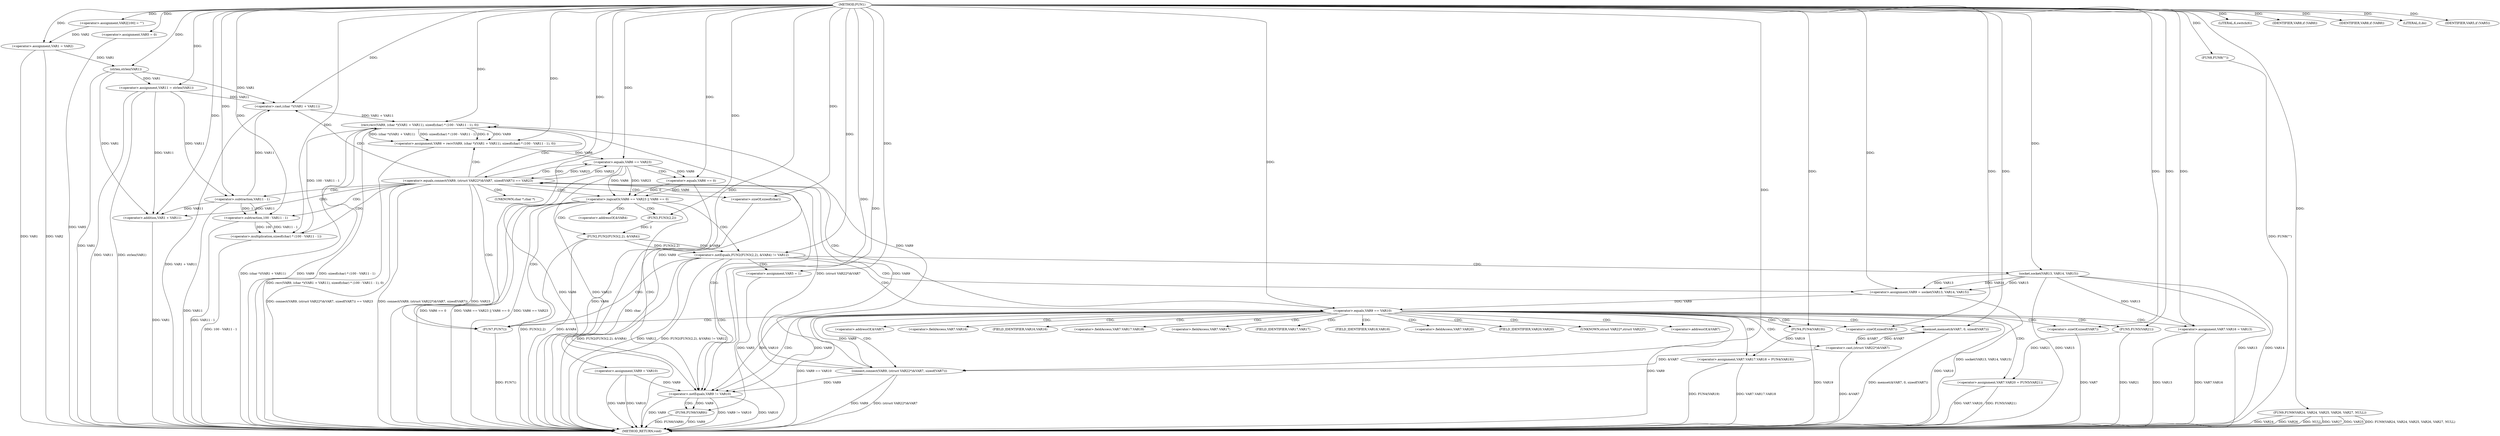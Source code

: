 digraph FUN1 {  
"1000100" [label = "(METHOD,FUN1)" ]
"1000256" [label = "(METHOD_RETURN,void)" ]
"1000104" [label = "(<operator>.assignment,VAR2[100] = \"\")" ]
"1000107" [label = "(<operator>.assignment,VAR1 = VAR2)" ]
"1000111" [label = "(LITERAL,6,switch(6))" ]
"1000117" [label = "(<operator>.assignment,VAR5 = 0)" ]
"1000124" [label = "(<operator>.assignment,VAR9 = VAR10)" ]
"1000128" [label = "(<operator>.assignment,VAR11 = strlen(VAR1))" ]
"1000130" [label = "(strlen,strlen(VAR1))" ]
"1000135" [label = "(<operator>.notEquals,FUN2(FUN3(2,2), &VAR4) != VAR12)" ]
"1000136" [label = "(FUN2,FUN2(FUN3(2,2), &VAR4))" ]
"1000137" [label = "(FUN3,FUN3(2,2))" ]
"1000145" [label = "(<operator>.assignment,VAR5 = 1)" ]
"1000148" [label = "(<operator>.assignment,VAR9 = socket(VAR13, VAR14, VAR15))" ]
"1000150" [label = "(socket,socket(VAR13, VAR14, VAR15))" ]
"1000155" [label = "(<operator>.equals,VAR9 == VAR10)" ]
"1000160" [label = "(memset,memset(&VAR7, 0, sizeof(VAR7)))" ]
"1000164" [label = "(<operator>.sizeOf,sizeof(VAR7))" ]
"1000166" [label = "(<operator>.assignment,VAR7.VAR16 = VAR13)" ]
"1000171" [label = "(<operator>.assignment,VAR7.VAR17.VAR18 = FUN4(VAR19))" ]
"1000177" [label = "(FUN4,FUN4(VAR19))" ]
"1000179" [label = "(<operator>.assignment,VAR7.VAR20 = FUN5(VAR21))" ]
"1000183" [label = "(FUN5,FUN5(VAR21))" ]
"1000186" [label = "(<operator>.equals,connect(VAR9, (struct VAR22*)&VAR7, sizeof(VAR7)) == VAR23)" ]
"1000187" [label = "(connect,connect(VAR9, (struct VAR22*)&VAR7, sizeof(VAR7)))" ]
"1000189" [label = "(<operator>.cast,(struct VAR22*)&VAR7)" ]
"1000193" [label = "(<operator>.sizeOf,sizeof(VAR7))" ]
"1000198" [label = "(<operator>.assignment,VAR6 = recv(VAR9, (char *)(VAR1 + VAR11), sizeof(char) * (100 - VAR11 - 1), 0))" ]
"1000200" [label = "(recv,recv(VAR9, (char *)(VAR1 + VAR11), sizeof(char) * (100 - VAR11 - 1), 0))" ]
"1000202" [label = "(<operator>.cast,(char *)(VAR1 + VAR11))" ]
"1000204" [label = "(<operator>.addition,VAR1 + VAR11)" ]
"1000207" [label = "(<operator>.multiplication,sizeof(char) * (100 - VAR11 - 1))" ]
"1000208" [label = "(<operator>.sizeOf,sizeof(char))" ]
"1000210" [label = "(<operator>.subtraction,100 - VAR11 - 1)" ]
"1000212" [label = "(<operator>.subtraction,VAR11 - 1)" ]
"1000217" [label = "(<operator>.logicalOr,VAR6 == VAR23 || VAR6 == 0)" ]
"1000218" [label = "(<operator>.equals,VAR6 == VAR23)" ]
"1000221" [label = "(<operator>.equals,VAR6 == 0)" ]
"1000227" [label = "(IDENTIFIER,VAR8,if (VAR8))" ]
"1000230" [label = "(IDENTIFIER,VAR8,if (VAR8))" ]
"1000232" [label = "(LITERAL,0,do)" ]
"1000234" [label = "(<operator>.notEquals,VAR9 != VAR10)" ]
"1000238" [label = "(FUN6,FUN6(VAR9))" ]
"1000241" [label = "(IDENTIFIER,VAR5,if (VAR5))" ]
"1000243" [label = "(FUN7,FUN7())" ]
"1000246" [label = "(FUN8,FUN8(\"\"))" ]
"1000249" [label = "(FUN9,FUN9(VAR24, VAR24, VAR25, VAR26, VAR27, NULL))" ]
"1000140" [label = "(<operator>.addressOf,&VAR4)" ]
"1000161" [label = "(<operator>.addressOf,&VAR7)" ]
"1000167" [label = "(<operator>.fieldAccess,VAR7.VAR16)" ]
"1000169" [label = "(FIELD_IDENTIFIER,VAR16,VAR16)" ]
"1000172" [label = "(<operator>.fieldAccess,VAR7.VAR17.VAR18)" ]
"1000173" [label = "(<operator>.fieldAccess,VAR7.VAR17)" ]
"1000175" [label = "(FIELD_IDENTIFIER,VAR17,VAR17)" ]
"1000176" [label = "(FIELD_IDENTIFIER,VAR18,VAR18)" ]
"1000180" [label = "(<operator>.fieldAccess,VAR7.VAR20)" ]
"1000182" [label = "(FIELD_IDENTIFIER,VAR20,VAR20)" ]
"1000190" [label = "(UNKNOWN,struct VAR22*,struct VAR22*)" ]
"1000191" [label = "(<operator>.addressOf,&VAR7)" ]
"1000203" [label = "(UNKNOWN,char *,char *)" ]
  "1000218" -> "1000256"  [ label = "DDG: VAR6"] 
  "1000117" -> "1000256"  [ label = "DDG: VAR5"] 
  "1000210" -> "1000256"  [ label = "DDG: VAR11 - 1"] 
  "1000204" -> "1000256"  [ label = "DDG: VAR1"] 
  "1000179" -> "1000256"  [ label = "DDG: FUN5(VAR21)"] 
  "1000187" -> "1000256"  [ label = "DDG: VAR9"] 
  "1000177" -> "1000256"  [ label = "DDG: VAR19"] 
  "1000128" -> "1000256"  [ label = "DDG: strlen(VAR1)"] 
  "1000186" -> "1000256"  [ label = "DDG: connect(VAR9, (struct VAR22*)&VAR7, sizeof(VAR7)) == VAR23"] 
  "1000124" -> "1000256"  [ label = "DDG: VAR10"] 
  "1000171" -> "1000256"  [ label = "DDG: VAR7.VAR17.VAR18"] 
  "1000186" -> "1000256"  [ label = "DDG: connect(VAR9, (struct VAR22*)&VAR7, sizeof(VAR7))"] 
  "1000135" -> "1000256"  [ label = "DDG: VAR12"] 
  "1000217" -> "1000256"  [ label = "DDG: VAR6 == 0"] 
  "1000249" -> "1000256"  [ label = "DDG: VAR24"] 
  "1000124" -> "1000256"  [ label = "DDG: VAR9"] 
  "1000193" -> "1000256"  [ label = "DDG: VAR7"] 
  "1000200" -> "1000256"  [ label = "DDG: VAR9"] 
  "1000107" -> "1000256"  [ label = "DDG: VAR1"] 
  "1000208" -> "1000256"  [ label = "DDG: char"] 
  "1000207" -> "1000256"  [ label = "DDG: 100 - VAR11 - 1"] 
  "1000234" -> "1000256"  [ label = "DDG: VAR10"] 
  "1000150" -> "1000256"  [ label = "DDG: VAR13"] 
  "1000238" -> "1000256"  [ label = "DDG: VAR9"] 
  "1000249" -> "1000256"  [ label = "DDG: VAR26"] 
  "1000234" -> "1000256"  [ label = "DDG: VAR9"] 
  "1000198" -> "1000256"  [ label = "DDG: recv(VAR9, (char *)(VAR1 + VAR11), sizeof(char) * (100 - VAR11 - 1), 0)"] 
  "1000155" -> "1000256"  [ label = "DDG: VAR10"] 
  "1000249" -> "1000256"  [ label = "DDG: NULL"] 
  "1000217" -> "1000256"  [ label = "DDG: VAR6 == VAR23 || VAR6 == 0"] 
  "1000238" -> "1000256"  [ label = "DDG: FUN6(VAR9)"] 
  "1000160" -> "1000256"  [ label = "DDG: memset(&VAR7, 0, sizeof(VAR7))"] 
  "1000249" -> "1000256"  [ label = "DDG: VAR27"] 
  "1000187" -> "1000256"  [ label = "DDG: (struct VAR22*)&VAR7"] 
  "1000136" -> "1000256"  [ label = "DDG: &VAR4"] 
  "1000186" -> "1000256"  [ label = "DDG: VAR23"] 
  "1000183" -> "1000256"  [ label = "DDG: VAR21"] 
  "1000150" -> "1000256"  [ label = "DDG: VAR14"] 
  "1000249" -> "1000256"  [ label = "DDG: VAR25"] 
  "1000128" -> "1000256"  [ label = "DDG: VAR11"] 
  "1000155" -> "1000256"  [ label = "DDG: VAR9 == VAR10"] 
  "1000166" -> "1000256"  [ label = "DDG: VAR7.VAR16"] 
  "1000189" -> "1000256"  [ label = "DDG: &VAR7"] 
  "1000217" -> "1000256"  [ label = "DDG: VAR6 == VAR23"] 
  "1000179" -> "1000256"  [ label = "DDG: VAR7.VAR20"] 
  "1000221" -> "1000256"  [ label = "DDG: VAR6"] 
  "1000200" -> "1000256"  [ label = "DDG: sizeof(char) * (100 - VAR11 - 1)"] 
  "1000150" -> "1000256"  [ label = "DDG: VAR15"] 
  "1000212" -> "1000256"  [ label = "DDG: VAR11"] 
  "1000135" -> "1000256"  [ label = "DDG: FUN2(FUN3(2,2), &VAR4) != VAR12"] 
  "1000234" -> "1000256"  [ label = "DDG: VAR9 != VAR10"] 
  "1000135" -> "1000256"  [ label = "DDG: FUN2(FUN3(2,2), &VAR4)"] 
  "1000218" -> "1000256"  [ label = "DDG: VAR23"] 
  "1000171" -> "1000256"  [ label = "DDG: FUN4(VAR19)"] 
  "1000166" -> "1000256"  [ label = "DDG: VAR13"] 
  "1000148" -> "1000256"  [ label = "DDG: socket(VAR13, VAR14, VAR15)"] 
  "1000155" -> "1000256"  [ label = "DDG: VAR9"] 
  "1000246" -> "1000256"  [ label = "DDG: FUN8(\"\")"] 
  "1000145" -> "1000256"  [ label = "DDG: VAR5"] 
  "1000136" -> "1000256"  [ label = "DDG: FUN3(2,2)"] 
  "1000243" -> "1000256"  [ label = "DDG: FUN7()"] 
  "1000107" -> "1000256"  [ label = "DDG: VAR2"] 
  "1000249" -> "1000256"  [ label = "DDG: FUN9(VAR24, VAR24, VAR25, VAR26, VAR27, NULL)"] 
  "1000202" -> "1000256"  [ label = "DDG: VAR1 + VAR11"] 
  "1000130" -> "1000256"  [ label = "DDG: VAR1"] 
  "1000200" -> "1000256"  [ label = "DDG: (char *)(VAR1 + VAR11)"] 
  "1000100" -> "1000104"  [ label = "DDG: "] 
  "1000104" -> "1000107"  [ label = "DDG: VAR2"] 
  "1000100" -> "1000107"  [ label = "DDG: "] 
  "1000100" -> "1000111"  [ label = "DDG: "] 
  "1000100" -> "1000117"  [ label = "DDG: "] 
  "1000100" -> "1000124"  [ label = "DDG: "] 
  "1000130" -> "1000128"  [ label = "DDG: VAR1"] 
  "1000100" -> "1000128"  [ label = "DDG: "] 
  "1000107" -> "1000130"  [ label = "DDG: VAR1"] 
  "1000100" -> "1000130"  [ label = "DDG: "] 
  "1000136" -> "1000135"  [ label = "DDG: FUN3(2,2)"] 
  "1000136" -> "1000135"  [ label = "DDG: &VAR4"] 
  "1000137" -> "1000136"  [ label = "DDG: 2"] 
  "1000100" -> "1000137"  [ label = "DDG: "] 
  "1000100" -> "1000135"  [ label = "DDG: "] 
  "1000100" -> "1000145"  [ label = "DDG: "] 
  "1000150" -> "1000148"  [ label = "DDG: VAR13"] 
  "1000150" -> "1000148"  [ label = "DDG: VAR14"] 
  "1000150" -> "1000148"  [ label = "DDG: VAR15"] 
  "1000100" -> "1000148"  [ label = "DDG: "] 
  "1000100" -> "1000150"  [ label = "DDG: "] 
  "1000148" -> "1000155"  [ label = "DDG: VAR9"] 
  "1000100" -> "1000155"  [ label = "DDG: "] 
  "1000189" -> "1000160"  [ label = "DDG: &VAR7"] 
  "1000100" -> "1000160"  [ label = "DDG: "] 
  "1000100" -> "1000164"  [ label = "DDG: "] 
  "1000150" -> "1000166"  [ label = "DDG: VAR13"] 
  "1000100" -> "1000166"  [ label = "DDG: "] 
  "1000177" -> "1000171"  [ label = "DDG: VAR19"] 
  "1000100" -> "1000177"  [ label = "DDG: "] 
  "1000183" -> "1000179"  [ label = "DDG: VAR21"] 
  "1000100" -> "1000183"  [ label = "DDG: "] 
  "1000187" -> "1000186"  [ label = "DDG: VAR9"] 
  "1000187" -> "1000186"  [ label = "DDG: (struct VAR22*)&VAR7"] 
  "1000155" -> "1000187"  [ label = "DDG: VAR9"] 
  "1000100" -> "1000187"  [ label = "DDG: "] 
  "1000189" -> "1000187"  [ label = "DDG: &VAR7"] 
  "1000160" -> "1000189"  [ label = "DDG: &VAR7"] 
  "1000100" -> "1000193"  [ label = "DDG: "] 
  "1000218" -> "1000186"  [ label = "DDG: VAR23"] 
  "1000100" -> "1000186"  [ label = "DDG: "] 
  "1000200" -> "1000198"  [ label = "DDG: VAR9"] 
  "1000200" -> "1000198"  [ label = "DDG: (char *)(VAR1 + VAR11)"] 
  "1000200" -> "1000198"  [ label = "DDG: sizeof(char) * (100 - VAR11 - 1)"] 
  "1000200" -> "1000198"  [ label = "DDG: 0"] 
  "1000100" -> "1000198"  [ label = "DDG: "] 
  "1000187" -> "1000200"  [ label = "DDG: VAR9"] 
  "1000100" -> "1000200"  [ label = "DDG: "] 
  "1000202" -> "1000200"  [ label = "DDG: VAR1 + VAR11"] 
  "1000130" -> "1000202"  [ label = "DDG: VAR1"] 
  "1000100" -> "1000202"  [ label = "DDG: "] 
  "1000128" -> "1000202"  [ label = "DDG: VAR11"] 
  "1000212" -> "1000202"  [ label = "DDG: VAR11"] 
  "1000130" -> "1000204"  [ label = "DDG: VAR1"] 
  "1000100" -> "1000204"  [ label = "DDG: "] 
  "1000128" -> "1000204"  [ label = "DDG: VAR11"] 
  "1000212" -> "1000204"  [ label = "DDG: VAR11"] 
  "1000207" -> "1000200"  [ label = "DDG: 100 - VAR11 - 1"] 
  "1000100" -> "1000207"  [ label = "DDG: "] 
  "1000100" -> "1000208"  [ label = "DDG: "] 
  "1000210" -> "1000207"  [ label = "DDG: 100"] 
  "1000210" -> "1000207"  [ label = "DDG: VAR11 - 1"] 
  "1000100" -> "1000210"  [ label = "DDG: "] 
  "1000212" -> "1000210"  [ label = "DDG: VAR11"] 
  "1000212" -> "1000210"  [ label = "DDG: 1"] 
  "1000100" -> "1000212"  [ label = "DDG: "] 
  "1000128" -> "1000212"  [ label = "DDG: VAR11"] 
  "1000218" -> "1000217"  [ label = "DDG: VAR6"] 
  "1000218" -> "1000217"  [ label = "DDG: VAR23"] 
  "1000198" -> "1000218"  [ label = "DDG: VAR6"] 
  "1000100" -> "1000218"  [ label = "DDG: "] 
  "1000186" -> "1000218"  [ label = "DDG: VAR23"] 
  "1000221" -> "1000217"  [ label = "DDG: VAR6"] 
  "1000221" -> "1000217"  [ label = "DDG: 0"] 
  "1000218" -> "1000221"  [ label = "DDG: VAR6"] 
  "1000100" -> "1000221"  [ label = "DDG: "] 
  "1000100" -> "1000227"  [ label = "DDG: "] 
  "1000100" -> "1000230"  [ label = "DDG: "] 
  "1000100" -> "1000232"  [ label = "DDG: "] 
  "1000187" -> "1000234"  [ label = "DDG: VAR9"] 
  "1000155" -> "1000234"  [ label = "DDG: VAR9"] 
  "1000124" -> "1000234"  [ label = "DDG: VAR9"] 
  "1000200" -> "1000234"  [ label = "DDG: VAR9"] 
  "1000100" -> "1000234"  [ label = "DDG: "] 
  "1000155" -> "1000234"  [ label = "DDG: VAR10"] 
  "1000234" -> "1000238"  [ label = "DDG: VAR9"] 
  "1000100" -> "1000238"  [ label = "DDG: "] 
  "1000100" -> "1000241"  [ label = "DDG: "] 
  "1000100" -> "1000243"  [ label = "DDG: "] 
  "1000100" -> "1000246"  [ label = "DDG: "] 
  "1000100" -> "1000249"  [ label = "DDG: "] 
  "1000135" -> "1000150"  [ label = "CDG: "] 
  "1000135" -> "1000148"  [ label = "CDG: "] 
  "1000135" -> "1000145"  [ label = "CDG: "] 
  "1000135" -> "1000155"  [ label = "CDG: "] 
  "1000135" -> "1000234"  [ label = "CDG: "] 
  "1000135" -> "1000243"  [ label = "CDG: "] 
  "1000155" -> "1000164"  [ label = "CDG: "] 
  "1000155" -> "1000191"  [ label = "CDG: "] 
  "1000155" -> "1000161"  [ label = "CDG: "] 
  "1000155" -> "1000182"  [ label = "CDG: "] 
  "1000155" -> "1000166"  [ label = "CDG: "] 
  "1000155" -> "1000180"  [ label = "CDG: "] 
  "1000155" -> "1000183"  [ label = "CDG: "] 
  "1000155" -> "1000190"  [ label = "CDG: "] 
  "1000155" -> "1000167"  [ label = "CDG: "] 
  "1000155" -> "1000175"  [ label = "CDG: "] 
  "1000155" -> "1000160"  [ label = "CDG: "] 
  "1000155" -> "1000179"  [ label = "CDG: "] 
  "1000155" -> "1000176"  [ label = "CDG: "] 
  "1000155" -> "1000187"  [ label = "CDG: "] 
  "1000155" -> "1000186"  [ label = "CDG: "] 
  "1000155" -> "1000172"  [ label = "CDG: "] 
  "1000155" -> "1000189"  [ label = "CDG: "] 
  "1000155" -> "1000169"  [ label = "CDG: "] 
  "1000155" -> "1000173"  [ label = "CDG: "] 
  "1000155" -> "1000171"  [ label = "CDG: "] 
  "1000155" -> "1000193"  [ label = "CDG: "] 
  "1000155" -> "1000177"  [ label = "CDG: "] 
  "1000155" -> "1000234"  [ label = "CDG: "] 
  "1000155" -> "1000243"  [ label = "CDG: "] 
  "1000186" -> "1000200"  [ label = "CDG: "] 
  "1000186" -> "1000208"  [ label = "CDG: "] 
  "1000186" -> "1000204"  [ label = "CDG: "] 
  "1000186" -> "1000210"  [ label = "CDG: "] 
  "1000186" -> "1000217"  [ label = "CDG: "] 
  "1000186" -> "1000198"  [ label = "CDG: "] 
  "1000186" -> "1000212"  [ label = "CDG: "] 
  "1000186" -> "1000207"  [ label = "CDG: "] 
  "1000186" -> "1000203"  [ label = "CDG: "] 
  "1000186" -> "1000218"  [ label = "CDG: "] 
  "1000186" -> "1000202"  [ label = "CDG: "] 
  "1000186" -> "1000234"  [ label = "CDG: "] 
  "1000186" -> "1000243"  [ label = "CDG: "] 
  "1000217" -> "1000135"  [ label = "CDG: "] 
  "1000217" -> "1000136"  [ label = "CDG: "] 
  "1000217" -> "1000234"  [ label = "CDG: "] 
  "1000217" -> "1000137"  [ label = "CDG: "] 
  "1000217" -> "1000140"  [ label = "CDG: "] 
  "1000217" -> "1000243"  [ label = "CDG: "] 
  "1000218" -> "1000221"  [ label = "CDG: "] 
  "1000234" -> "1000238"  [ label = "CDG: "] 
}

